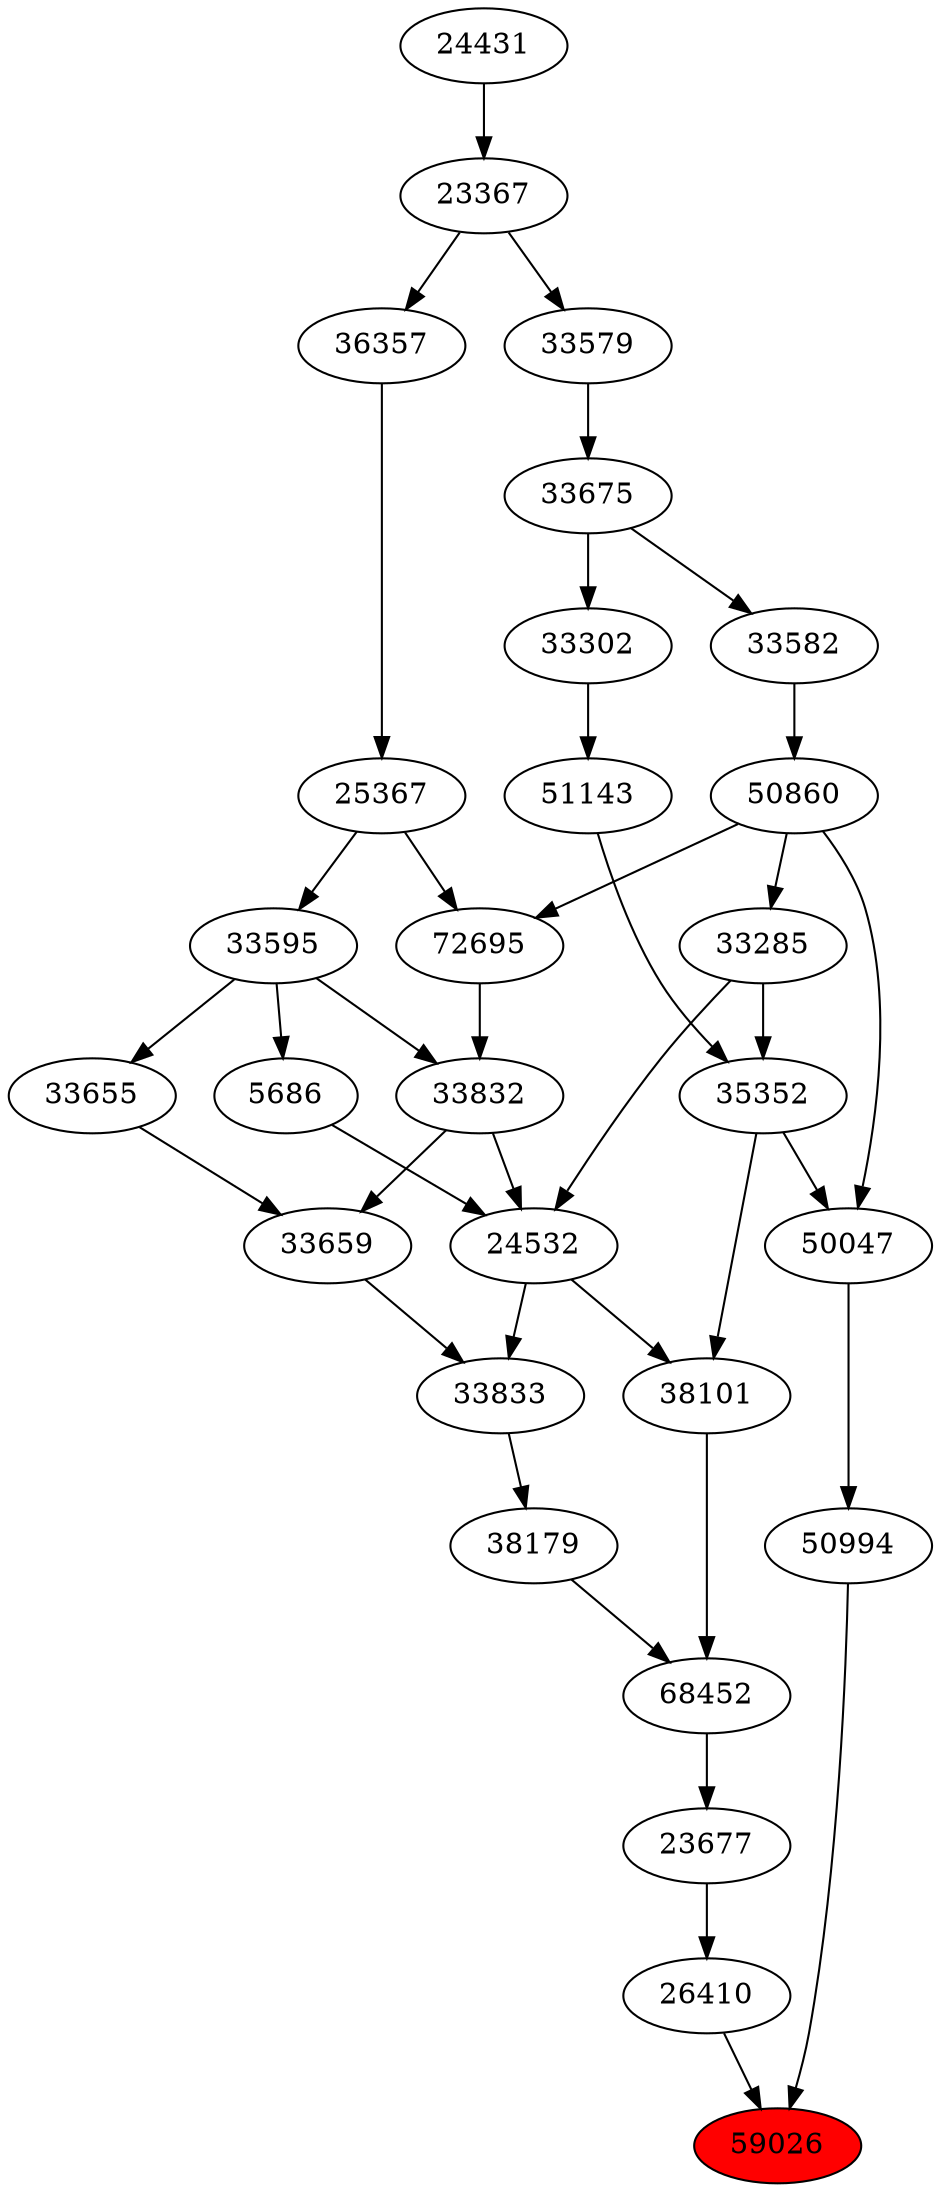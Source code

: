 strict digraph{ 
59026 [label="59026" fillcolor=red style=filled]
26410 -> 59026
50994 -> 59026
26410 [label="26410"]
23677 -> 26410
50994 [label="50994"]
50047 -> 50994
23677 [label="23677"]
68452 -> 23677
50047 [label="50047"]
35352 -> 50047
50860 -> 50047
68452 [label="68452"]
38179 -> 68452
38101 -> 68452
35352 [label="35352"]
33285 -> 35352
51143 -> 35352
50860 [label="50860"]
33582 -> 50860
38179 [label="38179"]
33833 -> 38179
38101 [label="38101"]
24532 -> 38101
35352 -> 38101
33285 [label="33285"]
50860 -> 33285
51143 [label="51143"]
33302 -> 51143
33582 [label="33582"]
33675 -> 33582
33833 [label="33833"]
33659 -> 33833
24532 -> 33833
24532 [label="24532"]
33285 -> 24532
5686 -> 24532
33832 -> 24532
33302 [label="33302"]
33675 -> 33302
33675 [label="33675"]
33579 -> 33675
33659 [label="33659"]
33655 -> 33659
33832 -> 33659
5686 [label="5686"]
33595 -> 5686
33832 [label="33832"]
72695 -> 33832
33595 -> 33832
33579 [label="33579"]
23367 -> 33579
33655 [label="33655"]
33595 -> 33655
33595 [label="33595"]
25367 -> 33595
72695 [label="72695"]
50860 -> 72695
25367 -> 72695
23367 [label="23367"]
24431 -> 23367
25367 [label="25367"]
36357 -> 25367
24431 [label="24431"]
36357 [label="36357"]
23367 -> 36357
}